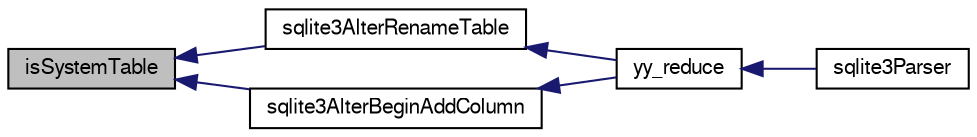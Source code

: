 digraph "isSystemTable"
{
  edge [fontname="FreeSans",fontsize="10",labelfontname="FreeSans",labelfontsize="10"];
  node [fontname="FreeSans",fontsize="10",shape=record];
  rankdir="LR";
  Node151295 [label="isSystemTable",height=0.2,width=0.4,color="black", fillcolor="grey75", style="filled", fontcolor="black"];
  Node151295 -> Node151296 [dir="back",color="midnightblue",fontsize="10",style="solid",fontname="FreeSans"];
  Node151296 [label="sqlite3AlterRenameTable",height=0.2,width=0.4,color="black", fillcolor="white", style="filled",URL="$sqlite3_8c.html#aa5cfdb507ff74e559f2efb0318c96d2c"];
  Node151296 -> Node151297 [dir="back",color="midnightblue",fontsize="10",style="solid",fontname="FreeSans"];
  Node151297 [label="yy_reduce",height=0.2,width=0.4,color="black", fillcolor="white", style="filled",URL="$sqlite3_8c.html#a7c419a9b25711c666a9a2449ef377f14"];
  Node151297 -> Node151298 [dir="back",color="midnightblue",fontsize="10",style="solid",fontname="FreeSans"];
  Node151298 [label="sqlite3Parser",height=0.2,width=0.4,color="black", fillcolor="white", style="filled",URL="$sqlite3_8c.html#a0327d71a5fabe0b6a343d78a2602e72a"];
  Node151295 -> Node151299 [dir="back",color="midnightblue",fontsize="10",style="solid",fontname="FreeSans"];
  Node151299 [label="sqlite3AlterBeginAddColumn",height=0.2,width=0.4,color="black", fillcolor="white", style="filled",URL="$sqlite3_8c.html#a884f7bc342f8753d938ae1f1b9157d2d"];
  Node151299 -> Node151297 [dir="back",color="midnightblue",fontsize="10",style="solid",fontname="FreeSans"];
}
